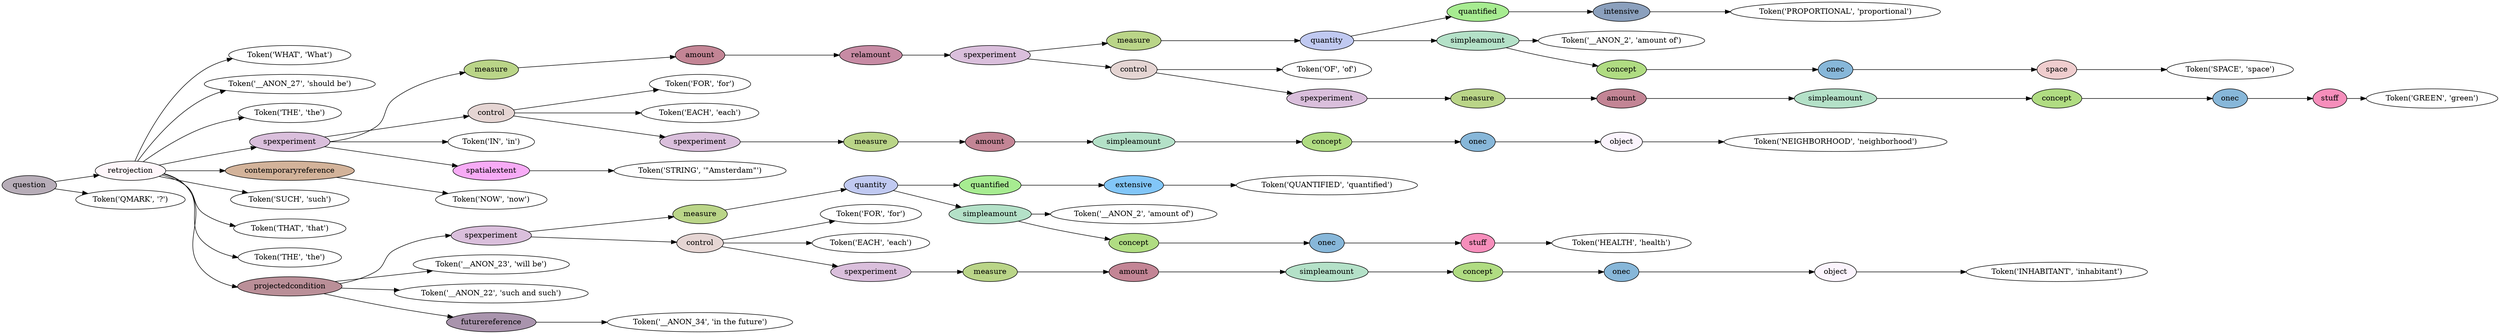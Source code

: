 digraph G {
rankdir=LR;
0 [label="Token('WHAT', 'What')"];
1 [label="Token('__ANON_27', 'should be')"];
2 [label="Token('THE', 'the')"];
3 [label="Token('PROPORTIONAL', 'proportional')"];
4 [fillcolor="#8ba0bd", label=intensive, style=filled];
4 -> 3;
5 [fillcolor="#a7ec91", label=quantified, style=filled];
5 -> 4;
6 [label="Token('__ANON_2', 'amount of')"];
7 [label="Token('SPACE', 'space')"];
8 [fillcolor="#efcdce", label=space, style=filled];
8 -> 7;
9 [fillcolor="#87b7d9", label=onec, style=filled];
9 -> 8;
10 [fillcolor="#b0dc82", label=concept, style=filled];
10 -> 9;
11 [fillcolor="#b4e1c8", label=simpleamount, style=filled];
11 -> 6;
11 -> 10;
12 [fillcolor="#c0c9f1", label=quantity, style=filled];
12 -> 5;
12 -> 11;
13 [fillcolor="#bad588", label=measure, style=filled];
13 -> 12;
14 [label="Token('OF', 'of')"];
15 [label="Token('GREEN', 'green')"];
16 [fillcolor="#f68ebb", label=stuff, style=filled];
16 -> 15;
17 [fillcolor="#87b7d9", label=onec, style=filled];
17 -> 16;
18 [fillcolor="#b0dc82", label=concept, style=filled];
18 -> 17;
19 [fillcolor="#b4e1c8", label=simpleamount, style=filled];
19 -> 18;
20 [fillcolor="#c38595", label=amount, style=filled];
20 -> 19;
21 [fillcolor="#bad588", label=measure, style=filled];
21 -> 20;
22 [fillcolor="#dabfdc", label=spexperiment, style=filled];
22 -> 21;
23 [fillcolor="#e5d5d3", label=control, style=filled];
23 -> 14;
23 -> 22;
24 [fillcolor="#dabfdc", label=spexperiment, style=filled];
24 -> 13;
24 -> 23;
25 [fillcolor="#c78ba4", label=relamount, style=filled];
25 -> 24;
26 [fillcolor="#c38595", label=amount, style=filled];
26 -> 25;
27 [fillcolor="#bad588", label=measure, style=filled];
27 -> 26;
28 [label="Token('FOR', 'for')"];
29 [label="Token('EACH', 'each')"];
30 [label="Token('NEIGHBORHOOD', 'neighborhood')"];
31 [fillcolor="#fbf4fd", label=object, style=filled];
31 -> 30;
32 [fillcolor="#87b7d9", label=onec, style=filled];
32 -> 31;
33 [fillcolor="#b0dc82", label=concept, style=filled];
33 -> 32;
34 [fillcolor="#b4e1c8", label=simpleamount, style=filled];
34 -> 33;
35 [fillcolor="#c38595", label=amount, style=filled];
35 -> 34;
36 [fillcolor="#bad588", label=measure, style=filled];
36 -> 35;
37 [fillcolor="#dabfdc", label=spexperiment, style=filled];
37 -> 36;
38 [fillcolor="#e5d5d3", label=control, style=filled];
38 -> 28;
38 -> 29;
38 -> 37;
39 [label="Token('IN', 'in')"];
40 [label="Token('STRING', '\"Amsterdam\"')"];
41 [fillcolor="#f7abf6", label=spatialextent, style=filled];
41 -> 40;
42 [fillcolor="#dabfdc", label=spexperiment, style=filled];
42 -> 27;
42 -> 38;
42 -> 39;
42 -> 41;
43 [label="Token('NOW', 'now')"];
44 [fillcolor="#d3b39a", label=contemporaryreference, style=filled];
44 -> 43;
45 [label="Token('SUCH', 'such')"];
46 [label="Token('THAT', 'that')"];
47 [label="Token('THE', 'the')"];
48 [label="Token('QUANTIFIED', 'quantified')"];
49 [fillcolor="#82c6f8", label=extensive, style=filled];
49 -> 48;
50 [fillcolor="#a7ec91", label=quantified, style=filled];
50 -> 49;
51 [label="Token('__ANON_2', 'amount of')"];
52 [label="Token('HEALTH', 'health')"];
53 [fillcolor="#f68ebb", label=stuff, style=filled];
53 -> 52;
54 [fillcolor="#87b7d9", label=onec, style=filled];
54 -> 53;
55 [fillcolor="#b0dc82", label=concept, style=filled];
55 -> 54;
56 [fillcolor="#b4e1c8", label=simpleamount, style=filled];
56 -> 51;
56 -> 55;
57 [fillcolor="#c0c9f1", label=quantity, style=filled];
57 -> 50;
57 -> 56;
58 [fillcolor="#bad588", label=measure, style=filled];
58 -> 57;
59 [label="Token('FOR', 'for')"];
60 [label="Token('EACH', 'each')"];
61 [label="Token('INHABITANT', 'inhabitant')"];
62 [fillcolor="#fbf4fd", label=object, style=filled];
62 -> 61;
63 [fillcolor="#87b7d9", label=onec, style=filled];
63 -> 62;
64 [fillcolor="#b0dc82", label=concept, style=filled];
64 -> 63;
65 [fillcolor="#b4e1c8", label=simpleamount, style=filled];
65 -> 64;
66 [fillcolor="#c38595", label=amount, style=filled];
66 -> 65;
67 [fillcolor="#bad588", label=measure, style=filled];
67 -> 66;
68 [fillcolor="#dabfdc", label=spexperiment, style=filled];
68 -> 67;
69 [fillcolor="#e5d5d3", label=control, style=filled];
69 -> 59;
69 -> 60;
69 -> 68;
70 [fillcolor="#dabfdc", label=spexperiment, style=filled];
70 -> 58;
70 -> 69;
71 [label="Token('__ANON_23', 'will be')"];
72 [label="Token('__ANON_22', 'such and such')"];
73 [label="Token('__ANON_34', 'in the future')"];
74 [fillcolor="#a994ad", label=futurereference, style=filled];
74 -> 73;
75 [fillcolor="#ba8f98", label=projectedcondition, style=filled];
75 -> 70;
75 -> 71;
75 -> 72;
75 -> 74;
76 [fillcolor="#fef6fa", label=retrojection, style=filled];
76 -> 0;
76 -> 1;
76 -> 2;
76 -> 42;
76 -> 44;
76 -> 45;
76 -> 46;
76 -> 47;
76 -> 75;
77 [label="Token('QMARK', '?')"];
78 [fillcolor="#b7adb8", label=question, style=filled];
78 -> 76;
78 -> 77;
}
